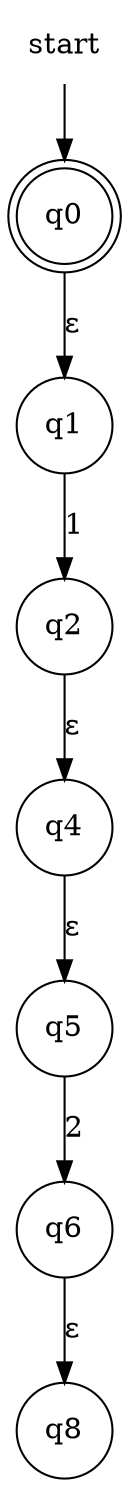 digraph automaton {
    node [shape=none]; start;
    node [shape=doublecircle]; "q0";
    node [shape=circle];
    start -> "q0";
    "q0" -> "q1" [label="&epsilon;"];
    "q1" -> "q2" [label="1"];
    "q2" -> "q4" [label="&epsilon;"];
    "q4" -> "q5" [label="&epsilon;"];
    "q5" -> "q6" [label="2"];
    "q6" -> "q8" [label="&epsilon;"];
}
